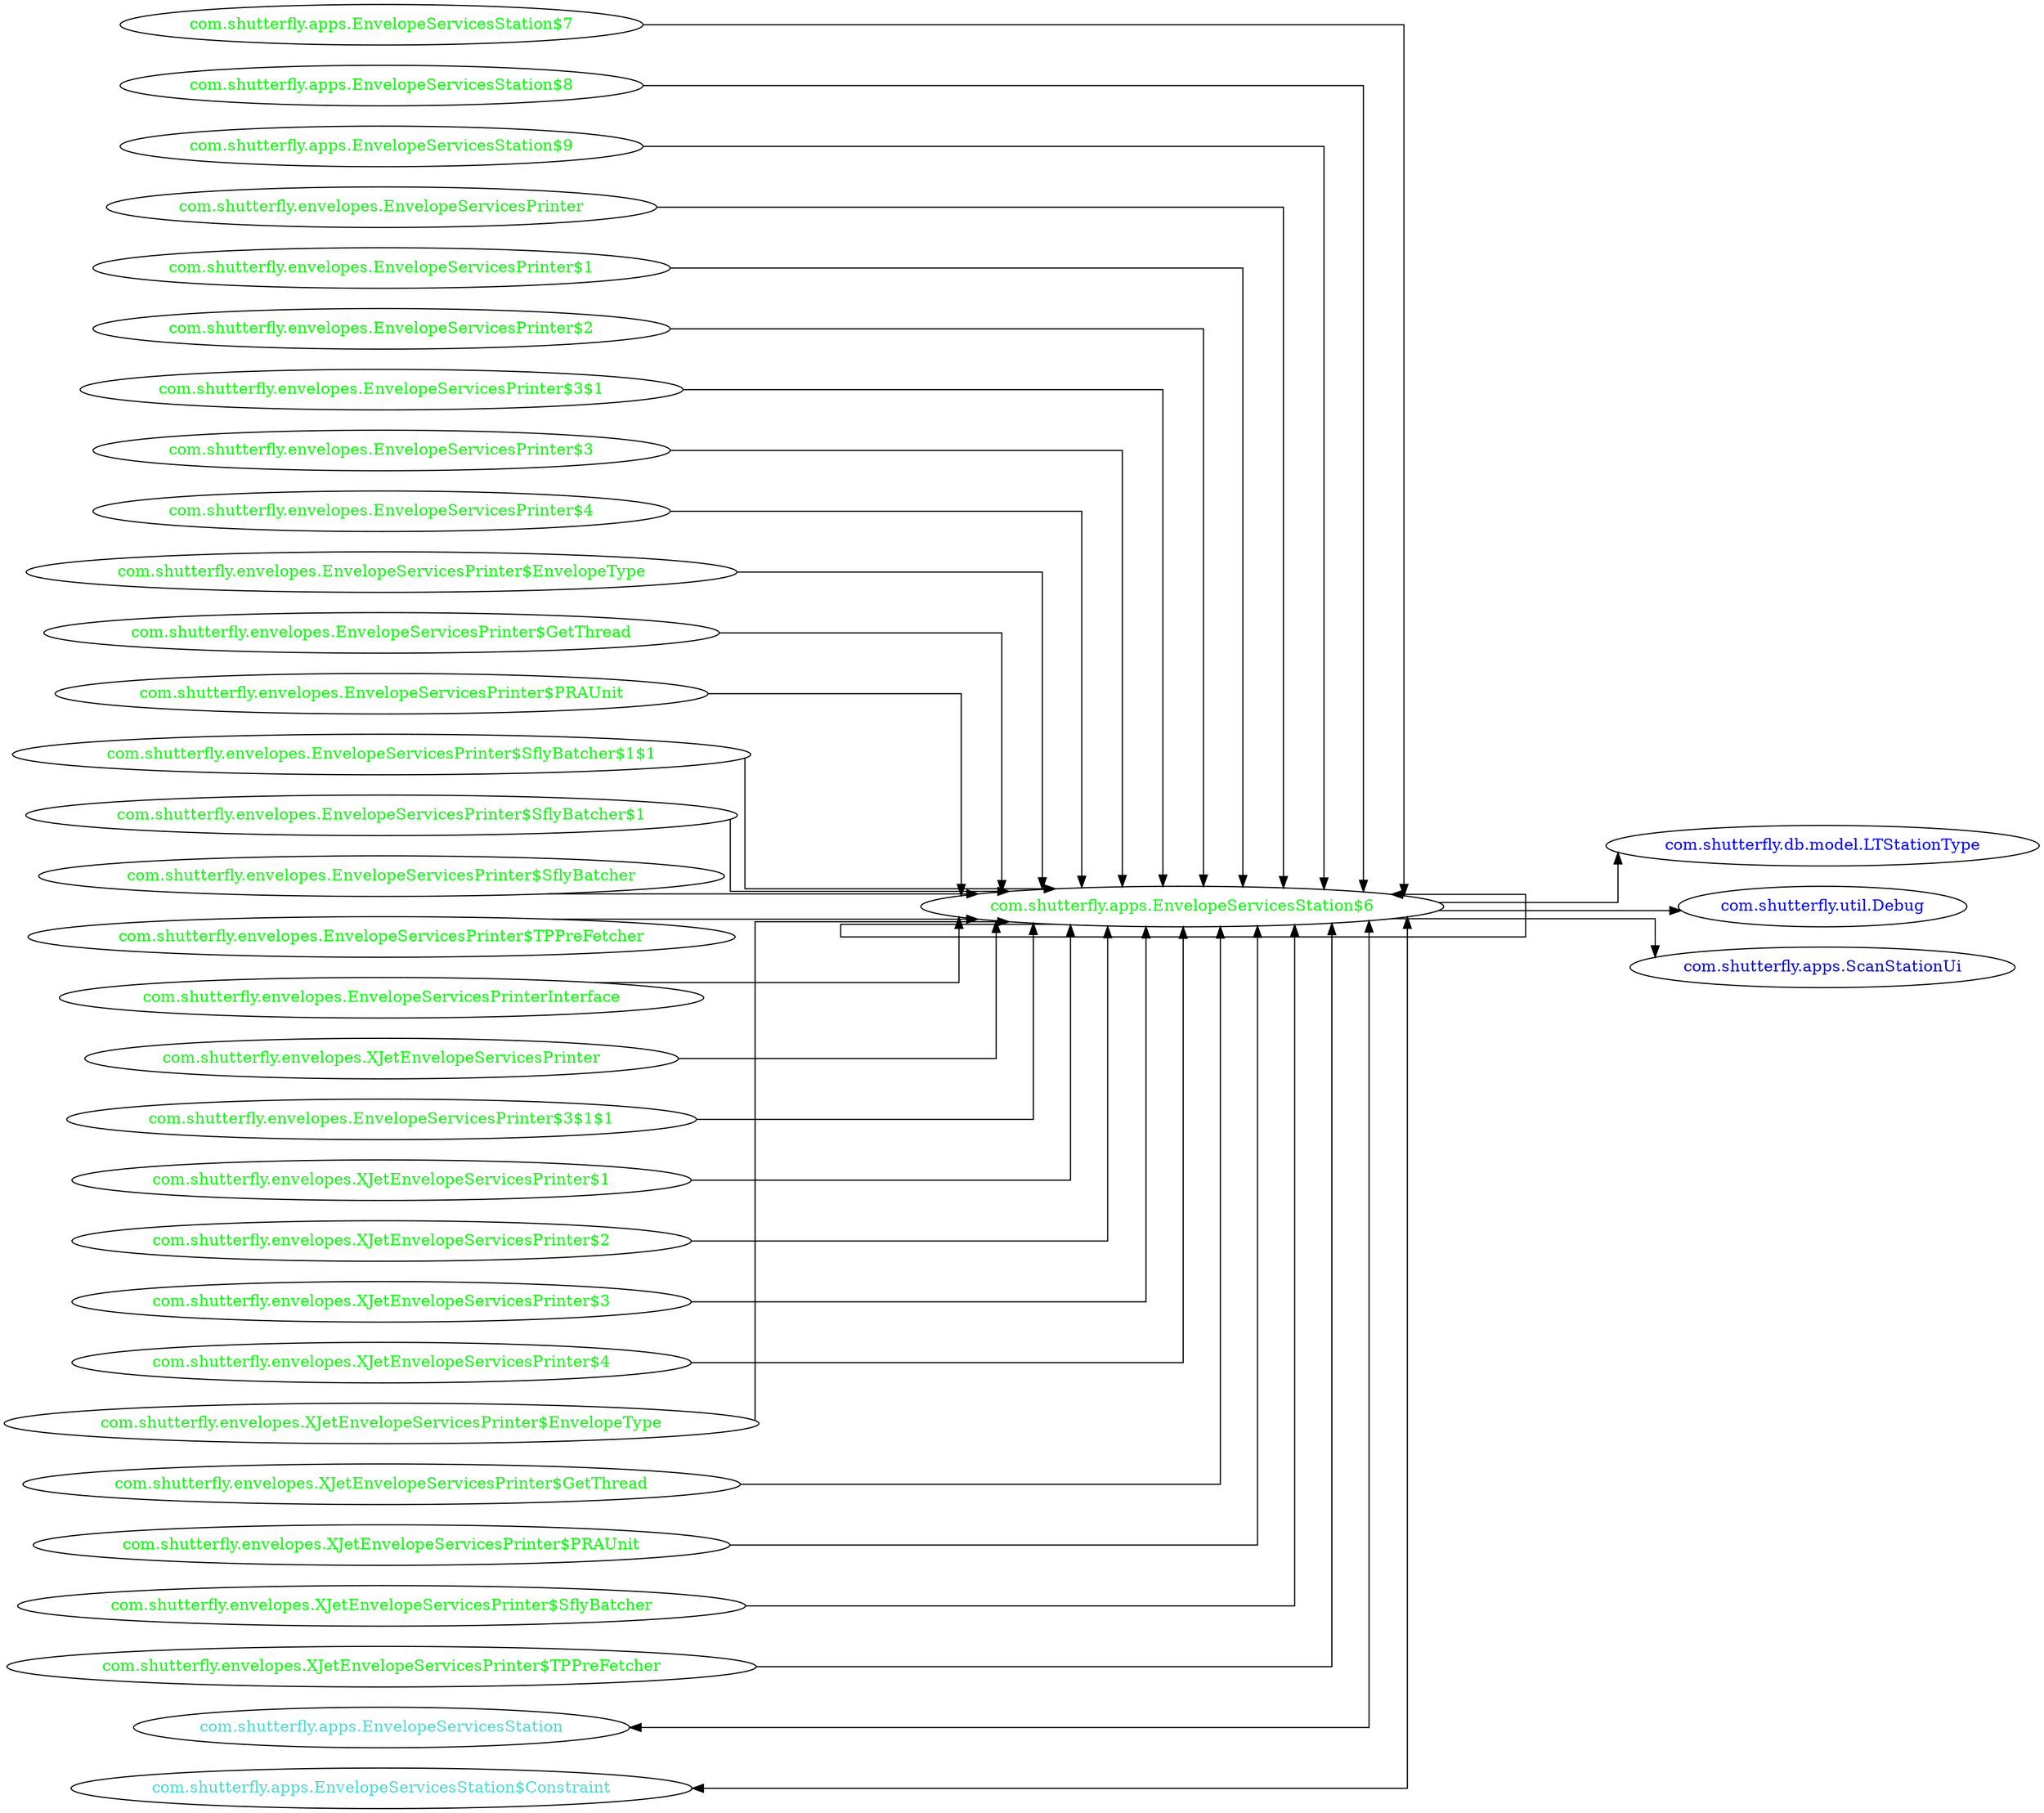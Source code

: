 digraph dependencyGraph {
 concentrate=true;
 ranksep="2.0";
 rankdir="LR"; 
 splines="ortho";
"com.shutterfly.apps.EnvelopeServicesStation$6" [fontcolor="red"];
"com.shutterfly.db.model.LTStationType" [ fontcolor="blue" ];
"com.shutterfly.apps.EnvelopeServicesStation$6"->"com.shutterfly.db.model.LTStationType";
"com.shutterfly.util.Debug" [ fontcolor="blue" ];
"com.shutterfly.apps.EnvelopeServicesStation$6"->"com.shutterfly.util.Debug";
"com.shutterfly.apps.ScanStationUi" [ fontcolor="blue" ];
"com.shutterfly.apps.EnvelopeServicesStation$6"->"com.shutterfly.apps.ScanStationUi";
"com.shutterfly.apps.EnvelopeServicesStation$6" [ fontcolor="green" ];
"com.shutterfly.apps.EnvelopeServicesStation$6"->"com.shutterfly.apps.EnvelopeServicesStation$6";
"com.shutterfly.apps.EnvelopeServicesStation$7" [ fontcolor="green" ];
"com.shutterfly.apps.EnvelopeServicesStation$7"->"com.shutterfly.apps.EnvelopeServicesStation$6";
"com.shutterfly.apps.EnvelopeServicesStation$8" [ fontcolor="green" ];
"com.shutterfly.apps.EnvelopeServicesStation$8"->"com.shutterfly.apps.EnvelopeServicesStation$6";
"com.shutterfly.apps.EnvelopeServicesStation$9" [ fontcolor="green" ];
"com.shutterfly.apps.EnvelopeServicesStation$9"->"com.shutterfly.apps.EnvelopeServicesStation$6";
"com.shutterfly.envelopes.EnvelopeServicesPrinter" [ fontcolor="green" ];
"com.shutterfly.envelopes.EnvelopeServicesPrinter"->"com.shutterfly.apps.EnvelopeServicesStation$6";
"com.shutterfly.envelopes.EnvelopeServicesPrinter$1" [ fontcolor="green" ];
"com.shutterfly.envelopes.EnvelopeServicesPrinter$1"->"com.shutterfly.apps.EnvelopeServicesStation$6";
"com.shutterfly.envelopes.EnvelopeServicesPrinter$2" [ fontcolor="green" ];
"com.shutterfly.envelopes.EnvelopeServicesPrinter$2"->"com.shutterfly.apps.EnvelopeServicesStation$6";
"com.shutterfly.envelopes.EnvelopeServicesPrinter$3$1" [ fontcolor="green" ];
"com.shutterfly.envelopes.EnvelopeServicesPrinter$3$1"->"com.shutterfly.apps.EnvelopeServicesStation$6";
"com.shutterfly.envelopes.EnvelopeServicesPrinter$3" [ fontcolor="green" ];
"com.shutterfly.envelopes.EnvelopeServicesPrinter$3"->"com.shutterfly.apps.EnvelopeServicesStation$6";
"com.shutterfly.envelopes.EnvelopeServicesPrinter$4" [ fontcolor="green" ];
"com.shutterfly.envelopes.EnvelopeServicesPrinter$4"->"com.shutterfly.apps.EnvelopeServicesStation$6";
"com.shutterfly.envelopes.EnvelopeServicesPrinter$EnvelopeType" [ fontcolor="green" ];
"com.shutterfly.envelopes.EnvelopeServicesPrinter$EnvelopeType"->"com.shutterfly.apps.EnvelopeServicesStation$6";
"com.shutterfly.envelopes.EnvelopeServicesPrinter$GetThread" [ fontcolor="green" ];
"com.shutterfly.envelopes.EnvelopeServicesPrinter$GetThread"->"com.shutterfly.apps.EnvelopeServicesStation$6";
"com.shutterfly.envelopes.EnvelopeServicesPrinter$PRAUnit" [ fontcolor="green" ];
"com.shutterfly.envelopes.EnvelopeServicesPrinter$PRAUnit"->"com.shutterfly.apps.EnvelopeServicesStation$6";
"com.shutterfly.envelopes.EnvelopeServicesPrinter$SflyBatcher$1$1" [ fontcolor="green" ];
"com.shutterfly.envelopes.EnvelopeServicesPrinter$SflyBatcher$1$1"->"com.shutterfly.apps.EnvelopeServicesStation$6";
"com.shutterfly.envelopes.EnvelopeServicesPrinter$SflyBatcher$1" [ fontcolor="green" ];
"com.shutterfly.envelopes.EnvelopeServicesPrinter$SflyBatcher$1"->"com.shutterfly.apps.EnvelopeServicesStation$6";
"com.shutterfly.envelopes.EnvelopeServicesPrinter$SflyBatcher" [ fontcolor="green" ];
"com.shutterfly.envelopes.EnvelopeServicesPrinter$SflyBatcher"->"com.shutterfly.apps.EnvelopeServicesStation$6";
"com.shutterfly.envelopes.EnvelopeServicesPrinter$TPPreFetcher" [ fontcolor="green" ];
"com.shutterfly.envelopes.EnvelopeServicesPrinter$TPPreFetcher"->"com.shutterfly.apps.EnvelopeServicesStation$6";
"com.shutterfly.envelopes.EnvelopeServicesPrinterInterface" [ fontcolor="green" ];
"com.shutterfly.envelopes.EnvelopeServicesPrinterInterface"->"com.shutterfly.apps.EnvelopeServicesStation$6";
"com.shutterfly.envelopes.XJetEnvelopeServicesPrinter" [ fontcolor="green" ];
"com.shutterfly.envelopes.XJetEnvelopeServicesPrinter"->"com.shutterfly.apps.EnvelopeServicesStation$6";
"com.shutterfly.envelopes.EnvelopeServicesPrinter$3$1$1" [ fontcolor="green" ];
"com.shutterfly.envelopes.EnvelopeServicesPrinter$3$1$1"->"com.shutterfly.apps.EnvelopeServicesStation$6";
"com.shutterfly.envelopes.XJetEnvelopeServicesPrinter$1" [ fontcolor="green" ];
"com.shutterfly.envelopes.XJetEnvelopeServicesPrinter$1"->"com.shutterfly.apps.EnvelopeServicesStation$6";
"com.shutterfly.envelopes.XJetEnvelopeServicesPrinter$2" [ fontcolor="green" ];
"com.shutterfly.envelopes.XJetEnvelopeServicesPrinter$2"->"com.shutterfly.apps.EnvelopeServicesStation$6";
"com.shutterfly.envelopes.XJetEnvelopeServicesPrinter$3" [ fontcolor="green" ];
"com.shutterfly.envelopes.XJetEnvelopeServicesPrinter$3"->"com.shutterfly.apps.EnvelopeServicesStation$6";
"com.shutterfly.envelopes.XJetEnvelopeServicesPrinter$4" [ fontcolor="green" ];
"com.shutterfly.envelopes.XJetEnvelopeServicesPrinter$4"->"com.shutterfly.apps.EnvelopeServicesStation$6";
"com.shutterfly.envelopes.XJetEnvelopeServicesPrinter$EnvelopeType" [ fontcolor="green" ];
"com.shutterfly.envelopes.XJetEnvelopeServicesPrinter$EnvelopeType"->"com.shutterfly.apps.EnvelopeServicesStation$6";
"com.shutterfly.envelopes.XJetEnvelopeServicesPrinter$GetThread" [ fontcolor="green" ];
"com.shutterfly.envelopes.XJetEnvelopeServicesPrinter$GetThread"->"com.shutterfly.apps.EnvelopeServicesStation$6";
"com.shutterfly.envelopes.XJetEnvelopeServicesPrinter$PRAUnit" [ fontcolor="green" ];
"com.shutterfly.envelopes.XJetEnvelopeServicesPrinter$PRAUnit"->"com.shutterfly.apps.EnvelopeServicesStation$6";
"com.shutterfly.envelopes.XJetEnvelopeServicesPrinter$SflyBatcher" [ fontcolor="green" ];
"com.shutterfly.envelopes.XJetEnvelopeServicesPrinter$SflyBatcher"->"com.shutterfly.apps.EnvelopeServicesStation$6";
"com.shutterfly.envelopes.XJetEnvelopeServicesPrinter$TPPreFetcher" [ fontcolor="green" ];
"com.shutterfly.envelopes.XJetEnvelopeServicesPrinter$TPPreFetcher"->"com.shutterfly.apps.EnvelopeServicesStation$6";
"com.shutterfly.apps.EnvelopeServicesStation" [ fontcolor="turquoise" ];
"com.shutterfly.apps.EnvelopeServicesStation"->"com.shutterfly.apps.EnvelopeServicesStation$6" [dir=both];
"com.shutterfly.apps.EnvelopeServicesStation$Constraint" [ fontcolor="turquoise" ];
"com.shutterfly.apps.EnvelopeServicesStation$Constraint"->"com.shutterfly.apps.EnvelopeServicesStation$6" [dir=both];
}